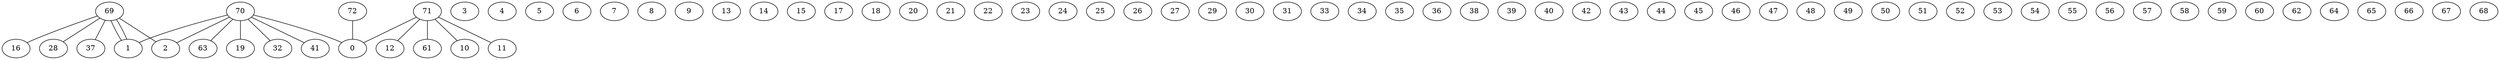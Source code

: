 graph G {
0;
1;
2;
3;
4;
5;
6;
7;
8;
9;
10;
11;
12;
13;
14;
15;
16;
17;
18;
19;
20;
21;
22;
23;
24;
25;
26;
27;
28;
29;
30;
31;
32;
33;
34;
35;
36;
37;
38;
39;
40;
41;
42;
43;
44;
45;
46;
47;
48;
49;
50;
51;
52;
53;
54;
55;
56;
57;
58;
59;
60;
61;
62;
63;
64;
65;
66;
67;
68;
69;
70;
71;
72;
72--0 ;
71--12 ;
71--11 ;
71--61 ;
71--10 ;
71--0 ;
70--19 ;
70--63 ;
70--41 ;
70--32 ;
70--2 ;
70--1 ;
70--0 ;
69--37 ;
69--16 ;
69--28 ;
69--2 ;
69--1 ;
69--1 ;
}
